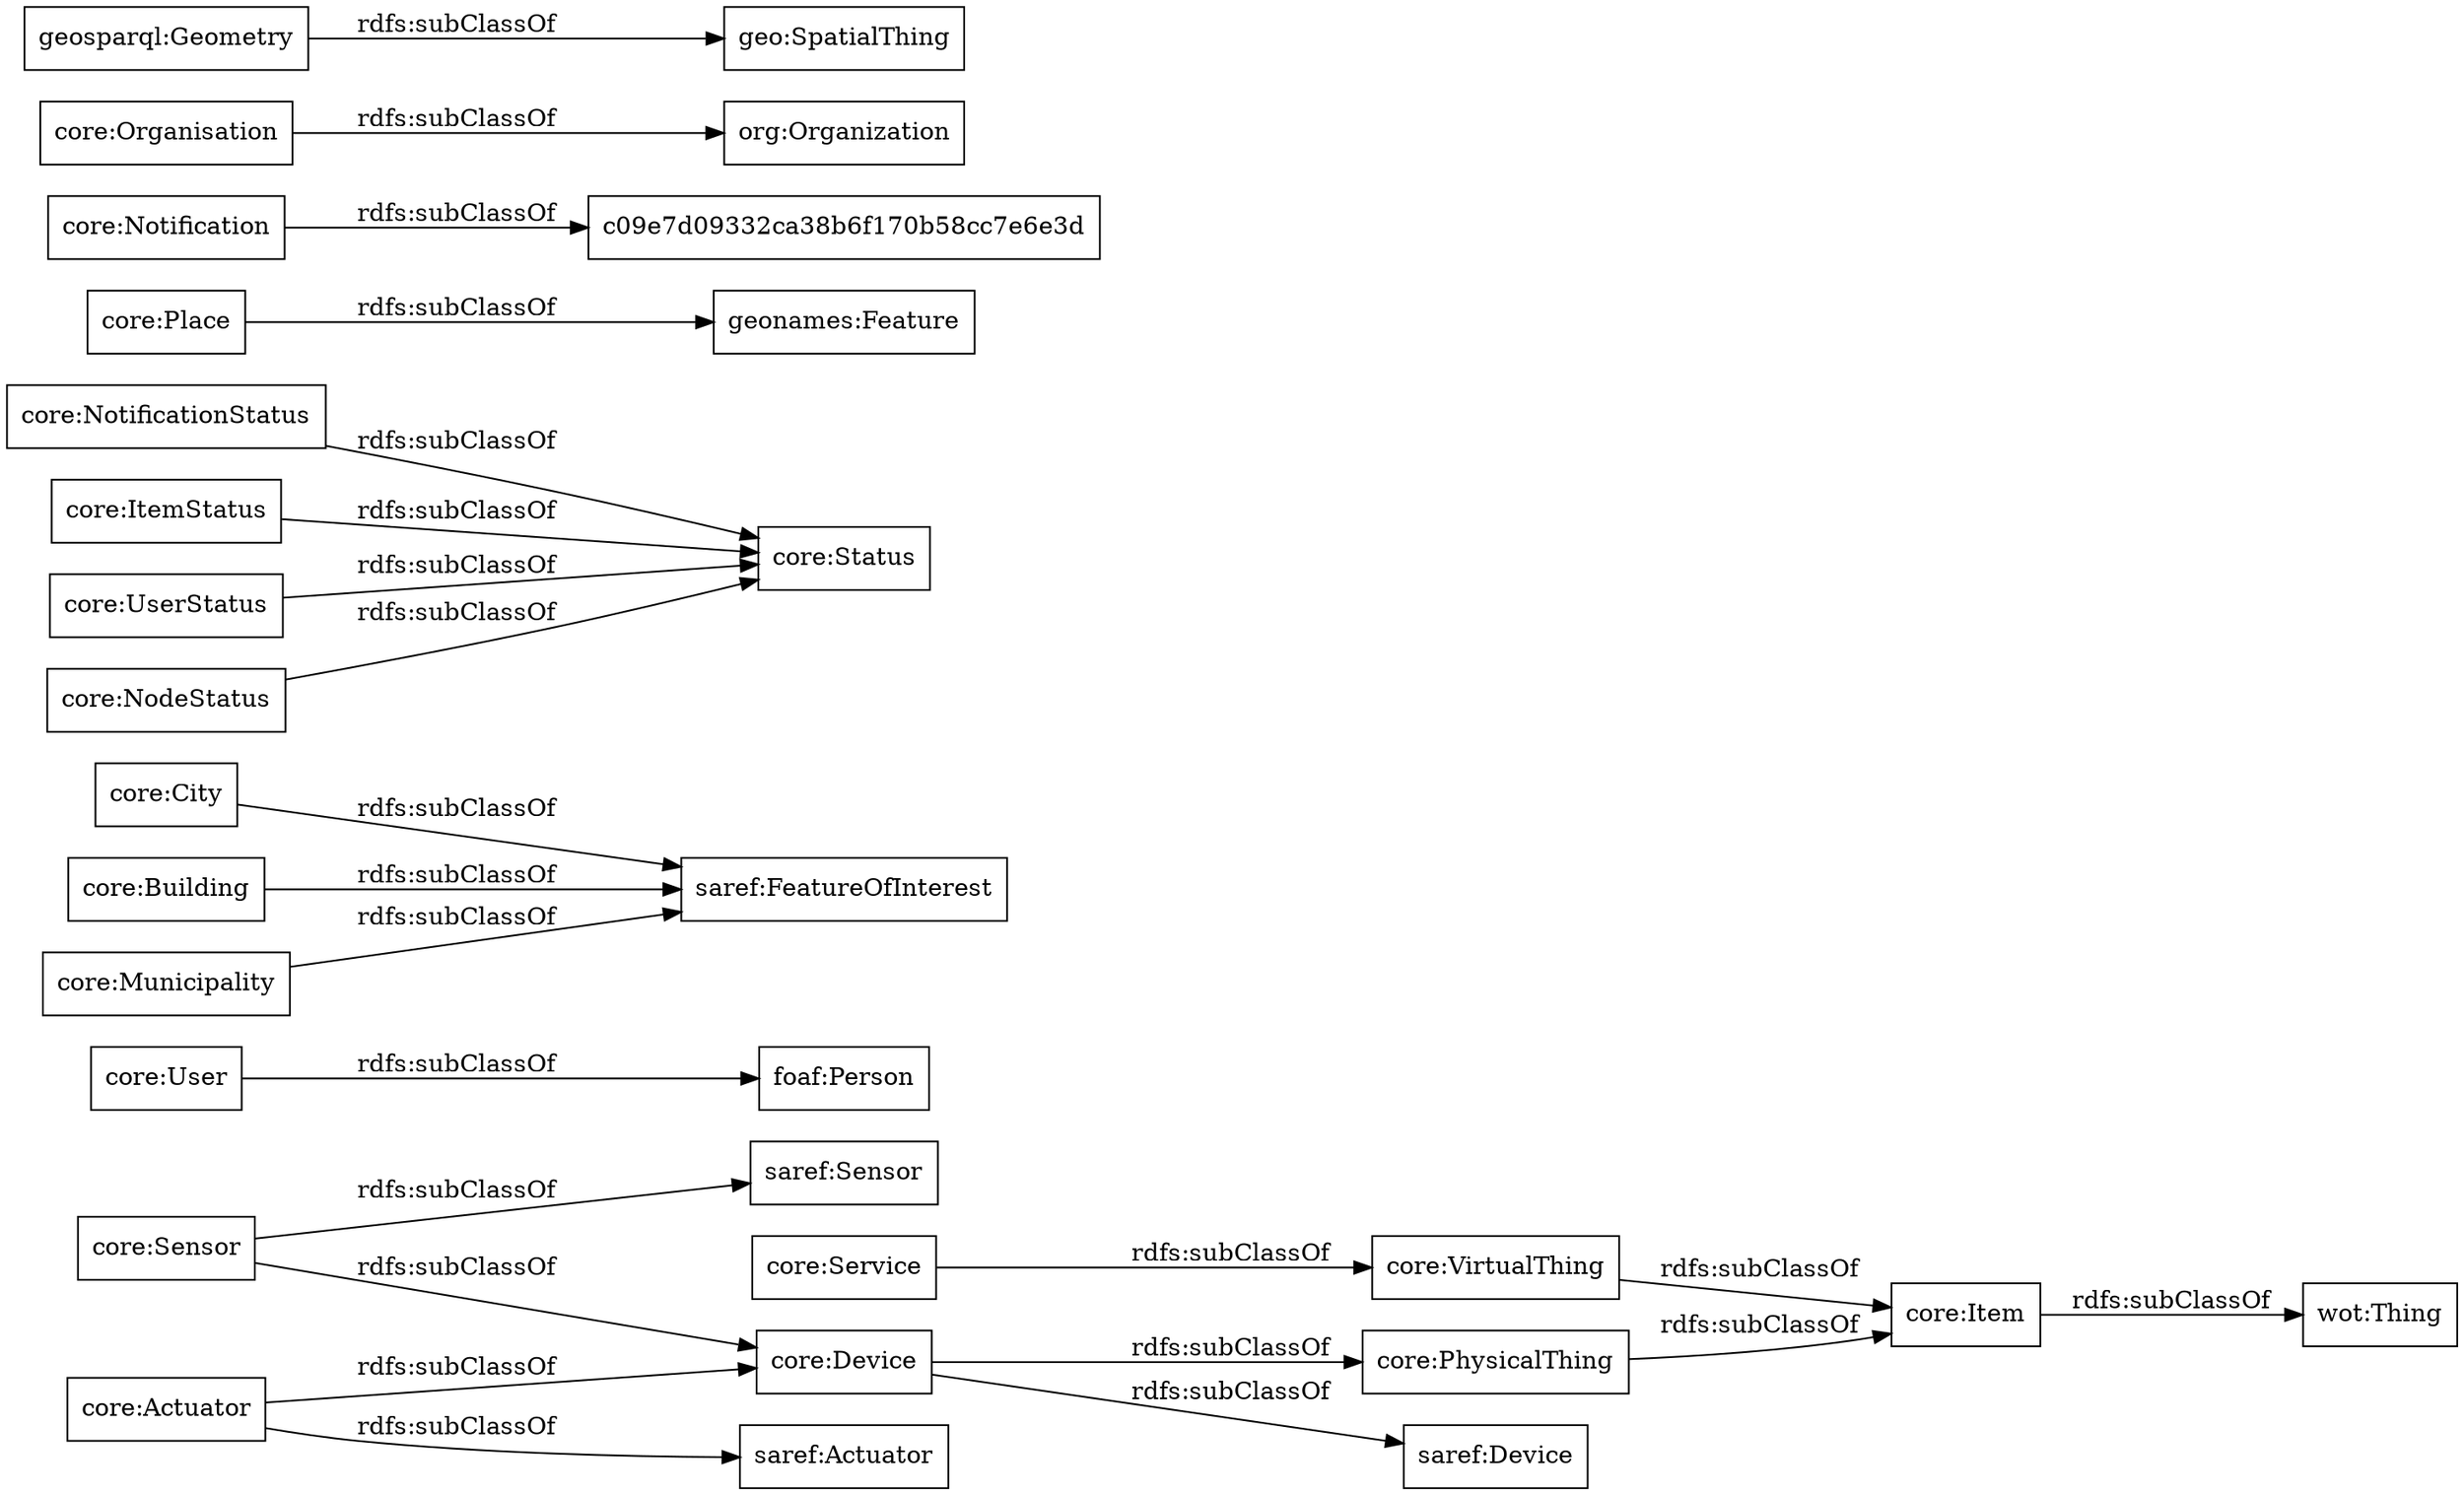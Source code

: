 digraph ar2dtool_diagram { 
rankdir=LR;
size="1000"
node [shape = rectangle, color="black"]; "wot:Thing" "saref:Actuator" "core:User" "saref:Device" "core:City" "core:NotificationStatus" "geonames:Feature" "c09e7d09332ca38b6f170b58cc7e6e3d" "core:Status" "core:Service" "core:Device" "core:Sensor" "core:Actuator" "core:Organisation" "foaf:Person" "core:Building" "org:Organization" "core:Item" "geosparql:Geometry" "core:Place" "core:Notification" "core:ItemStatus" "geo:SpatialThing" "core:PhysicalThing" "core:UserStatus" "core:NodeStatus" "core:Municipality" "core:VirtualThing" "saref:FeatureOfInterest" "saref:Sensor" ; /*classes style*/
	"core:ItemStatus" -> "core:Status" [ label = "rdfs:subClassOf" ];
	"core:Service" -> "core:VirtualThing" [ label = "rdfs:subClassOf" ];
	"core:Organisation" -> "org:Organization" [ label = "rdfs:subClassOf" ];
	"core:User" -> "foaf:Person" [ label = "rdfs:subClassOf" ];
	"core:Building" -> "saref:FeatureOfInterest" [ label = "rdfs:subClassOf" ];
	"core:PhysicalThing" -> "core:Item" [ label = "rdfs:subClassOf" ];
	"core:Device" -> "saref:Device" [ label = "rdfs:subClassOf" ];
	"core:Device" -> "core:PhysicalThing" [ label = "rdfs:subClassOf" ];
	"core:Municipality" -> "saref:FeatureOfInterest" [ label = "rdfs:subClassOf" ];
	"core:NodeStatus" -> "core:Status" [ label = "rdfs:subClassOf" ];
	"core:UserStatus" -> "core:Status" [ label = "rdfs:subClassOf" ];
	"core:Sensor" -> "saref:Sensor" [ label = "rdfs:subClassOf" ];
	"core:Sensor" -> "core:Device" [ label = "rdfs:subClassOf" ];
	"core:VirtualThing" -> "core:Item" [ label = "rdfs:subClassOf" ];
	"core:Actuator" -> "saref:Actuator" [ label = "rdfs:subClassOf" ];
	"core:Actuator" -> "core:Device" [ label = "rdfs:subClassOf" ];
	"core:Item" -> "wot:Thing" [ label = "rdfs:subClassOf" ];
	"core:Place" -> "geonames:Feature" [ label = "rdfs:subClassOf" ];
	"geosparql:Geometry" -> "geo:SpatialThing" [ label = "rdfs:subClassOf" ];
	"core:Notification" -> "c09e7d09332ca38b6f170b58cc7e6e3d" [ label = "rdfs:subClassOf" ];
	"core:NotificationStatus" -> "core:Status" [ label = "rdfs:subClassOf" ];
	"core:City" -> "saref:FeatureOfInterest" [ label = "rdfs:subClassOf" ];

}
